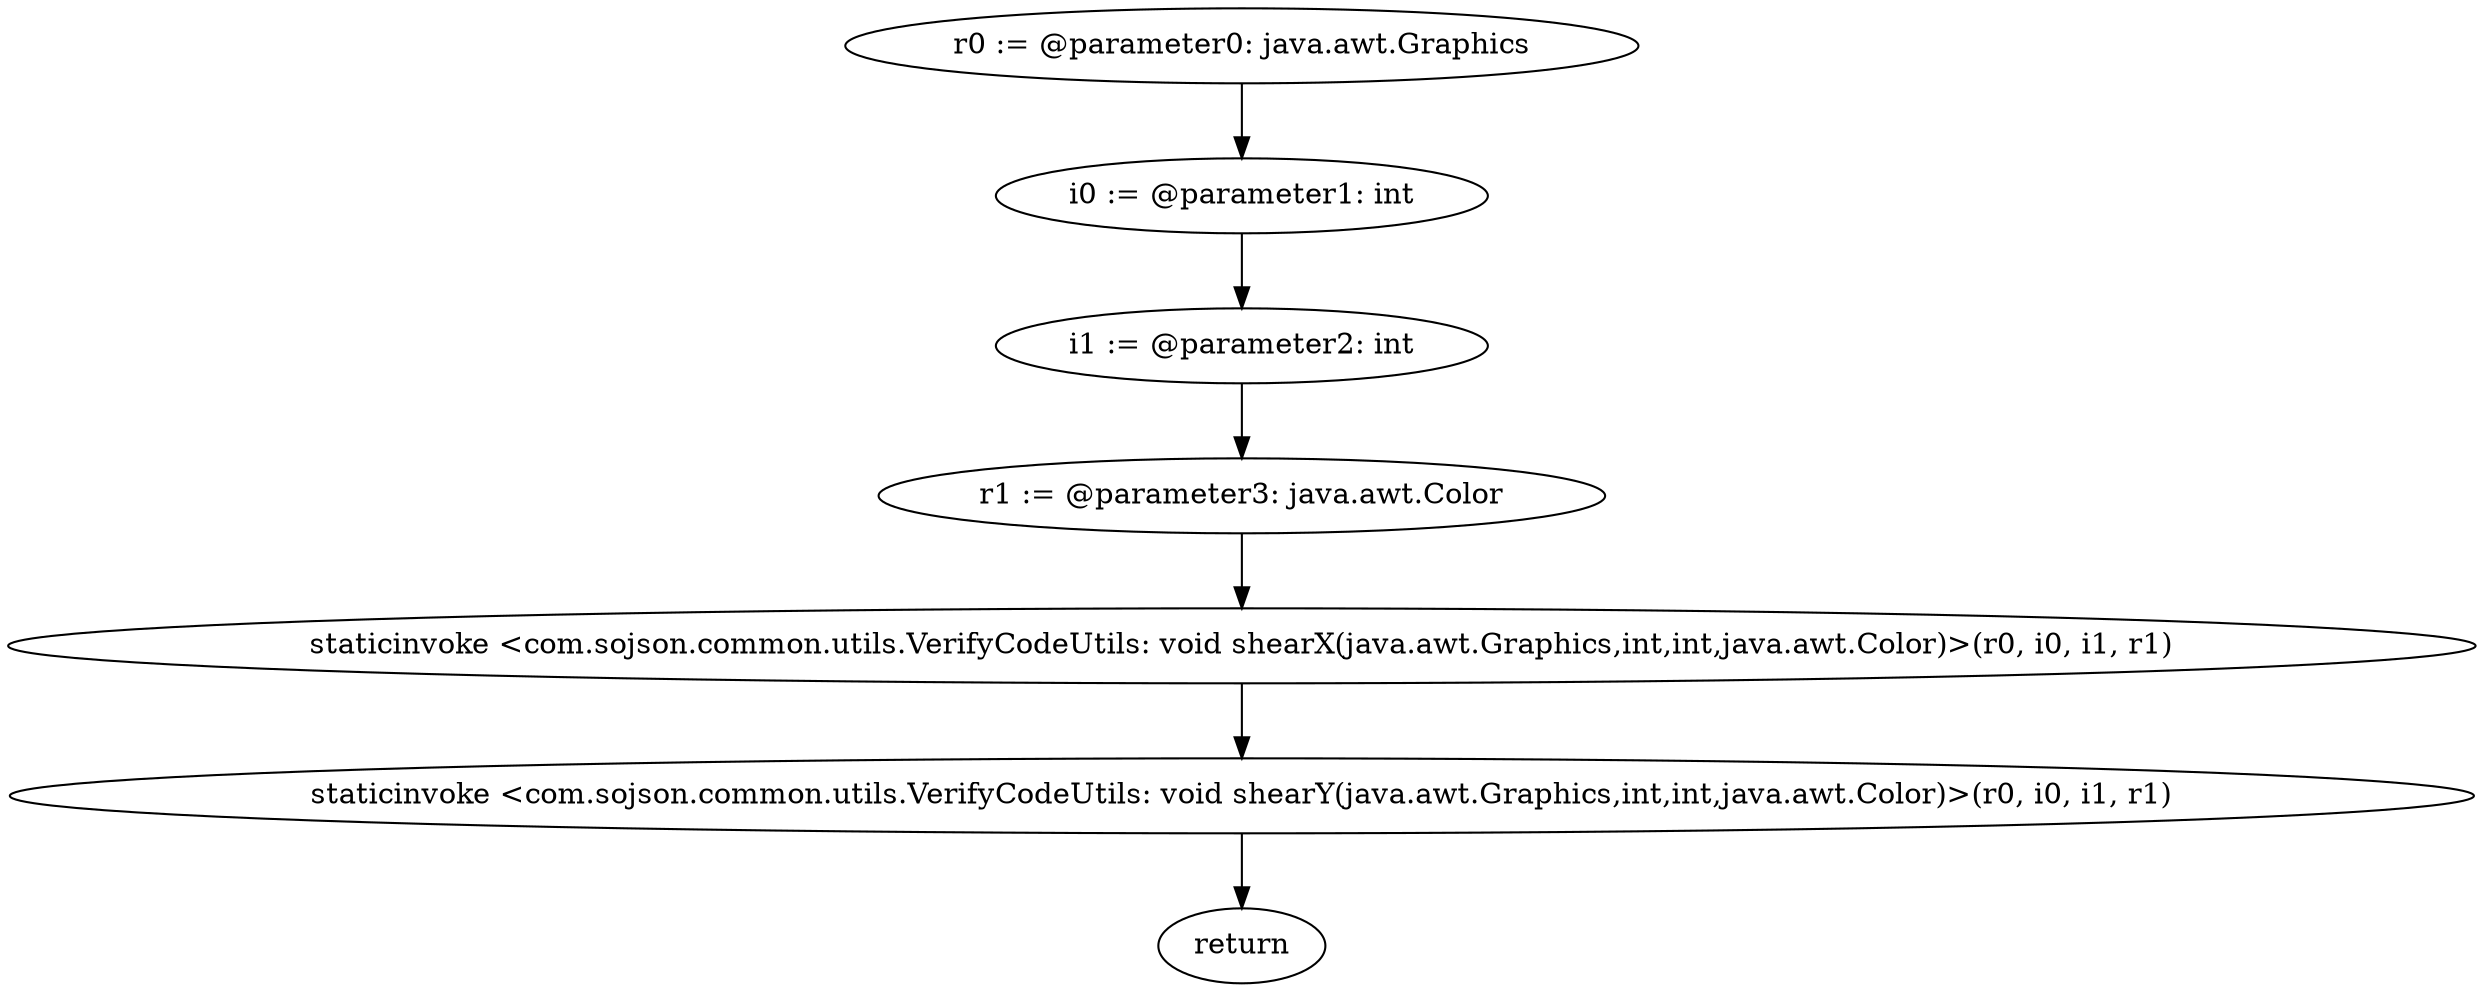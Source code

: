 digraph "unitGraph" {
    "r0 := @parameter0: java.awt.Graphics"
    "i0 := @parameter1: int"
    "i1 := @parameter2: int"
    "r1 := @parameter3: java.awt.Color"
    "staticinvoke <com.sojson.common.utils.VerifyCodeUtils: void shearX(java.awt.Graphics,int,int,java.awt.Color)>(r0, i0, i1, r1)"
    "staticinvoke <com.sojson.common.utils.VerifyCodeUtils: void shearY(java.awt.Graphics,int,int,java.awt.Color)>(r0, i0, i1, r1)"
    "return"
    "r0 := @parameter0: java.awt.Graphics"->"i0 := @parameter1: int";
    "i0 := @parameter1: int"->"i1 := @parameter2: int";
    "i1 := @parameter2: int"->"r1 := @parameter3: java.awt.Color";
    "r1 := @parameter3: java.awt.Color"->"staticinvoke <com.sojson.common.utils.VerifyCodeUtils: void shearX(java.awt.Graphics,int,int,java.awt.Color)>(r0, i0, i1, r1)";
    "staticinvoke <com.sojson.common.utils.VerifyCodeUtils: void shearX(java.awt.Graphics,int,int,java.awt.Color)>(r0, i0, i1, r1)"->"staticinvoke <com.sojson.common.utils.VerifyCodeUtils: void shearY(java.awt.Graphics,int,int,java.awt.Color)>(r0, i0, i1, r1)";
    "staticinvoke <com.sojson.common.utils.VerifyCodeUtils: void shearY(java.awt.Graphics,int,int,java.awt.Color)>(r0, i0, i1, r1)"->"return";
}
